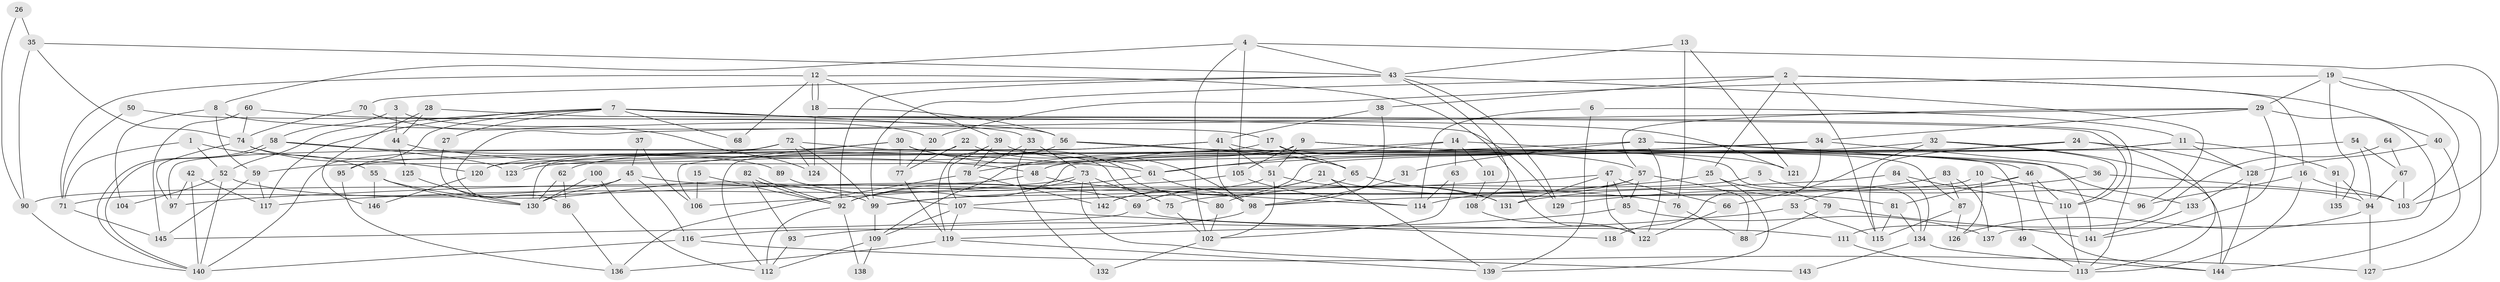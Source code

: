 // Generated by graph-tools (version 1.1) at 2025/50/03/09/25 03:50:10]
// undirected, 146 vertices, 292 edges
graph export_dot {
graph [start="1"]
  node [color=gray90,style=filled];
  1;
  2;
  3;
  4;
  5;
  6;
  7;
  8;
  9;
  10;
  11;
  12;
  13;
  14;
  15;
  16;
  17;
  18;
  19;
  20;
  21;
  22;
  23;
  24;
  25;
  26;
  27;
  28;
  29;
  30;
  31;
  32;
  33;
  34;
  35;
  36;
  37;
  38;
  39;
  40;
  41;
  42;
  43;
  44;
  45;
  46;
  47;
  48;
  49;
  50;
  51;
  52;
  53;
  54;
  55;
  56;
  57;
  58;
  59;
  60;
  61;
  62;
  63;
  64;
  65;
  66;
  67;
  68;
  69;
  70;
  71;
  72;
  73;
  74;
  75;
  76;
  77;
  78;
  79;
  80;
  81;
  82;
  83;
  84;
  85;
  86;
  87;
  88;
  89;
  90;
  91;
  92;
  93;
  94;
  95;
  96;
  97;
  98;
  99;
  100;
  101;
  102;
  103;
  104;
  105;
  106;
  107;
  108;
  109;
  110;
  111;
  112;
  113;
  114;
  115;
  116;
  117;
  118;
  119;
  120;
  121;
  122;
  123;
  124;
  125;
  126;
  127;
  128;
  129;
  130;
  131;
  132;
  133;
  134;
  135;
  136;
  137;
  138;
  139;
  140;
  141;
  142;
  143;
  144;
  145;
  146;
  1 -- 55;
  1 -- 52;
  1 -- 71;
  2 -- 99;
  2 -- 25;
  2 -- 16;
  2 -- 38;
  2 -- 40;
  2 -- 115;
  3 -- 58;
  3 -- 20;
  3 -- 44;
  4 -- 102;
  4 -- 43;
  4 -- 8;
  4 -- 103;
  4 -- 105;
  5 -- 94;
  5 -- 80;
  6 -- 114;
  6 -- 139;
  6 -- 11;
  7 -- 33;
  7 -- 52;
  7 -- 27;
  7 -- 68;
  7 -- 95;
  7 -- 113;
  7 -- 117;
  7 -- 129;
  8 -- 17;
  8 -- 59;
  8 -- 104;
  9 -- 51;
  9 -- 105;
  9 -- 49;
  9 -- 59;
  9 -- 133;
  10 -- 96;
  10 -- 98;
  10 -- 126;
  11 -- 142;
  11 -- 91;
  11 -- 123;
  11 -- 128;
  12 -- 18;
  12 -- 18;
  12 -- 71;
  12 -- 39;
  12 -- 68;
  12 -- 122;
  13 -- 43;
  13 -- 76;
  13 -- 121;
  14 -- 109;
  14 -- 134;
  14 -- 61;
  14 -- 63;
  14 -- 101;
  15 -- 106;
  15 -- 92;
  16 -- 113;
  16 -- 96;
  16 -- 103;
  17 -- 65;
  17 -- 95;
  17 -- 87;
  18 -- 56;
  18 -- 124;
  19 -- 127;
  19 -- 103;
  19 -- 20;
  19 -- 29;
  19 -- 135;
  20 -- 77;
  21 -- 142;
  21 -- 81;
  21 -- 69;
  21 -- 139;
  22 -- 61;
  22 -- 77;
  22 -- 112;
  23 -- 122;
  23 -- 141;
  23 -- 31;
  23 -- 46;
  23 -- 78;
  24 -- 128;
  24 -- 115;
  24 -- 48;
  24 -- 113;
  25 -- 139;
  25 -- 107;
  25 -- 79;
  26 -- 90;
  26 -- 35;
  27 -- 130;
  28 -- 44;
  28 -- 110;
  28 -- 146;
  29 -- 34;
  29 -- 57;
  29 -- 86;
  29 -- 137;
  29 -- 141;
  30 -- 140;
  30 -- 65;
  30 -- 77;
  30 -- 80;
  30 -- 106;
  31 -- 98;
  32 -- 48;
  32 -- 110;
  32 -- 66;
  32 -- 144;
  33 -- 73;
  33 -- 78;
  33 -- 132;
  34 -- 120;
  34 -- 61;
  34 -- 36;
  34 -- 118;
  35 -- 43;
  35 -- 90;
  35 -- 74;
  36 -- 103;
  36 -- 129;
  37 -- 106;
  37 -- 45;
  38 -- 41;
  38 -- 98;
  39 -- 98;
  39 -- 78;
  39 -- 107;
  39 -- 119;
  40 -- 144;
  40 -- 128;
  41 -- 62;
  41 -- 98;
  41 -- 51;
  41 -- 121;
  41 -- 130;
  42 -- 117;
  42 -- 97;
  42 -- 140;
  43 -- 129;
  43 -- 70;
  43 -- 92;
  43 -- 96;
  43 -- 108;
  44 -- 48;
  44 -- 125;
  45 -- 71;
  45 -- 116;
  45 -- 76;
  45 -- 130;
  46 -- 144;
  46 -- 53;
  46 -- 81;
  46 -- 110;
  47 -- 122;
  47 -- 99;
  47 -- 66;
  47 -- 85;
  47 -- 131;
  48 -- 114;
  48 -- 90;
  49 -- 113;
  50 -- 56;
  50 -- 71;
  51 -- 99;
  51 -- 102;
  51 -- 131;
  52 -- 140;
  52 -- 69;
  52 -- 104;
  53 -- 115;
  53 -- 119;
  54 -- 67;
  54 -- 92;
  54 -- 94;
  55 -- 130;
  55 -- 99;
  55 -- 146;
  56 -- 57;
  56 -- 65;
  56 -- 120;
  57 -- 114;
  57 -- 75;
  57 -- 85;
  57 -- 88;
  58 -- 140;
  58 -- 140;
  58 -- 61;
  58 -- 123;
  59 -- 117;
  59 -- 145;
  60 -- 121;
  60 -- 74;
  60 -- 145;
  61 -- 92;
  61 -- 98;
  62 -- 130;
  62 -- 86;
  63 -- 102;
  63 -- 114;
  64 -- 111;
  64 -- 67;
  65 -- 131;
  65 -- 69;
  66 -- 122;
  67 -- 94;
  67 -- 103;
  69 -- 145;
  69 -- 111;
  70 -- 74;
  70 -- 124;
  71 -- 145;
  72 -- 97;
  72 -- 123;
  72 -- 75;
  72 -- 99;
  72 -- 124;
  73 -- 75;
  73 -- 92;
  73 -- 106;
  73 -- 142;
  73 -- 143;
  74 -- 120;
  74 -- 89;
  74 -- 97;
  75 -- 102;
  76 -- 88;
  77 -- 119;
  78 -- 136;
  78 -- 142;
  79 -- 141;
  79 -- 88;
  80 -- 102;
  81 -- 115;
  81 -- 134;
  82 -- 93;
  82 -- 92;
  82 -- 92;
  83 -- 137;
  83 -- 131;
  83 -- 87;
  84 -- 134;
  84 -- 110;
  84 -- 97;
  85 -- 93;
  85 -- 137;
  86 -- 136;
  87 -- 115;
  87 -- 126;
  89 -- 107;
  90 -- 140;
  91 -- 94;
  91 -- 135;
  92 -- 112;
  92 -- 138;
  93 -- 112;
  94 -- 126;
  94 -- 127;
  95 -- 136;
  98 -- 116;
  99 -- 109;
  100 -- 130;
  100 -- 112;
  101 -- 108;
  102 -- 132;
  105 -- 117;
  105 -- 114;
  107 -- 119;
  107 -- 109;
  107 -- 118;
  108 -- 122;
  109 -- 112;
  109 -- 138;
  110 -- 113;
  111 -- 113;
  116 -- 140;
  116 -- 127;
  119 -- 136;
  119 -- 139;
  120 -- 146;
  125 -- 130;
  128 -- 133;
  128 -- 144;
  133 -- 141;
  134 -- 144;
  134 -- 143;
}
